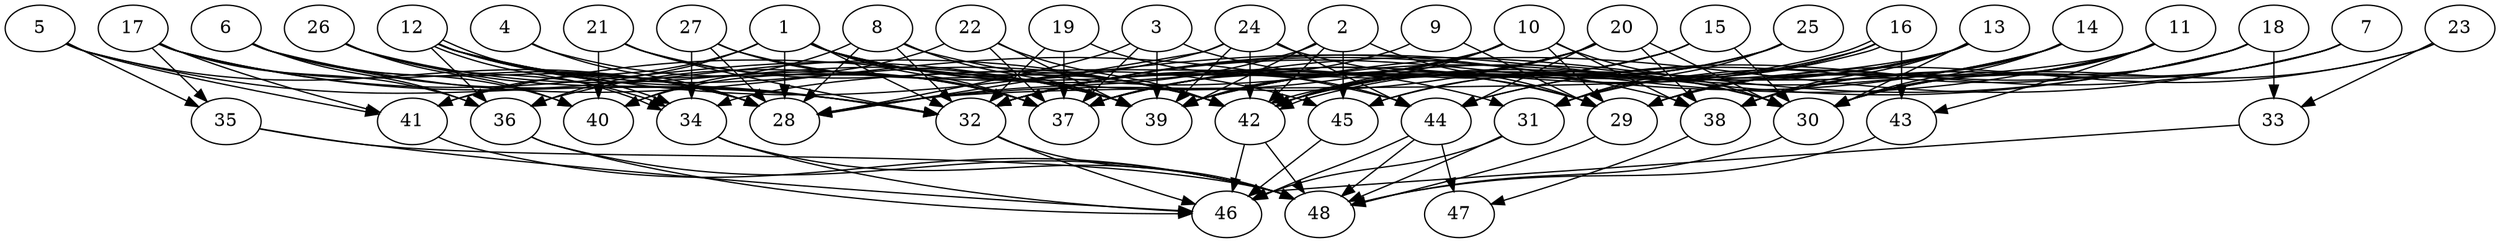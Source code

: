 // DAG (tier=3-complex, mode=data, n=48, ccr=0.539, fat=0.841, density=0.601, regular=0.240, jump=0.260, mindata=4194304, maxdata=33554432)
// DAG automatically generated by daggen at Sun Aug 24 16:33:35 2025
// /home/ermia/Project/Environments/daggen/bin/daggen --dot --ccr 0.539 --fat 0.841 --regular 0.240 --density 0.601 --jump 0.260 --mindata 4194304 --maxdata 33554432 -n 48 
digraph G {
  1 [size="2458363508417363968000", alpha="0.08", expect_size="1229181754208681984000"]
  1 -> 28 [size ="1457205228339200"]
  1 -> 29 [size ="1457205228339200"]
  1 -> 31 [size ="1457205228339200"]
  1 -> 32 [size ="1457205228339200"]
  1 -> 36 [size ="1457205228339200"]
  1 -> 37 [size ="1457205228339200"]
  1 -> 39 [size ="1457205228339200"]
  1 -> 41 [size ="1457205228339200"]
  1 -> 42 [size ="1457205228339200"]
  2 [size="4843710122774222848", alpha="0.18", expect_size="2421855061387111424"]
  2 -> 28 [size ="3271087433449472"]
  2 -> 29 [size ="3271087433449472"]
  2 -> 39 [size ="3271087433449472"]
  2 -> 42 [size ="3271087433449472"]
  2 -> 45 [size ="3271087433449472"]
  3 [size="4107019915949355565056", alpha="0.12", expect_size="2053509957974677782528"]
  3 -> 28 [size ="2051671660167168"]
  3 -> 29 [size ="2051671660167168"]
  3 -> 37 [size ="2051671660167168"]
  3 -> 39 [size ="2051671660167168"]
  4 [size="23291006414191564", alpha="0.07", expect_size="11645503207095782"]
  4 -> 28 [size ="889947422720000"]
  4 -> 37 [size ="889947422720000"]
  5 [size="6616999402764392448", alpha="0.18", expect_size="3308499701382196224"]
  5 -> 28 [size ="2603181825589248"]
  5 -> 32 [size ="2603181825589248"]
  5 -> 35 [size ="2603181825589248"]
  5 -> 41 [size ="2603181825589248"]
  6 [size="5824155123169461248", alpha="0.05", expect_size="2912077561584730624"]
  6 -> 28 [size ="5209797351702528"]
  6 -> 32 [size ="5209797351702528"]
  6 -> 36 [size ="5209797351702528"]
  6 -> 40 [size ="5209797351702528"]
  6 -> 44 [size ="5209797351702528"]
  7 [size="427862247568101824", alpha="0.14", expect_size="213931123784050912"]
  7 -> 30 [size ="7692857599066112"]
  7 -> 38 [size ="7692857599066112"]
  7 -> 39 [size ="7692857599066112"]
  7 -> 44 [size ="7692857599066112"]
  8 [size="119309961837528576", alpha="0.15", expect_size="59654980918764288"]
  8 -> 28 [size ="2166854487375872"]
  8 -> 30 [size ="2166854487375872"]
  8 -> 32 [size ="2166854487375872"]
  8 -> 39 [size ="2166854487375872"]
  8 -> 40 [size ="2166854487375872"]
  9 [size="9767805334613352448", alpha="0.06", expect_size="4883902667306676224"]
  9 -> 29 [size ="5670699008000000"]
  9 -> 32 [size ="5670699008000000"]
  10 [size="350935358774253760", alpha="0.06", expect_size="175467679387126880"]
  10 -> 29 [size ="7250777210880000"]
  10 -> 30 [size ="7250777210880000"]
  10 -> 32 [size ="7250777210880000"]
  10 -> 37 [size ="7250777210880000"]
  10 -> 38 [size ="7250777210880000"]
  10 -> 39 [size ="7250777210880000"]
  10 -> 41 [size ="7250777210880000"]
  10 -> 42 [size ="7250777210880000"]
  11 [size="7945830530918025216", alpha="0.16", expect_size="3972915265459012608"]
  11 -> 29 [size ="3433062150963200"]
  11 -> 30 [size ="3433062150963200"]
  11 -> 32 [size ="3433062150963200"]
  11 -> 34 [size ="3433062150963200"]
  11 -> 38 [size ="3433062150963200"]
  11 -> 43 [size ="3433062150963200"]
  12 [size="269800191009928608", alpha="0.10", expect_size="134900095504964304"]
  12 -> 28 [size ="210554899660800"]
  12 -> 32 [size ="210554899660800"]
  12 -> 34 [size ="210554899660800"]
  12 -> 34 [size ="210554899660800"]
  12 -> 36 [size ="210554899660800"]
  12 -> 37 [size ="210554899660800"]
  12 -> 38 [size ="210554899660800"]
  12 -> 42 [size ="210554899660800"]
  13 [size="768237038256485564416", alpha="0.18", expect_size="384118519128242782208"]
  13 -> 28 [size ="671047837810688"]
  13 -> 29 [size ="671047837810688"]
  13 -> 30 [size ="671047837810688"]
  13 -> 38 [size ="671047837810688"]
  13 -> 42 [size ="671047837810688"]
  13 -> 45 [size ="671047837810688"]
  14 [size="25377846353773102891008", alpha="0.15", expect_size="12688923176886551445504"]
  14 -> 29 [size ="6908649544876032"]
  14 -> 30 [size ="6908649544876032"]
  14 -> 32 [size ="6908649544876032"]
  14 -> 38 [size ="6908649544876032"]
  14 -> 39 [size ="6908649544876032"]
  15 [size="11074781314917765120", alpha="0.03", expect_size="5537390657458882560"]
  15 -> 30 [size ="5076450017280000"]
  15 -> 37 [size ="5076450017280000"]
  15 -> 39 [size ="5076450017280000"]
  15 -> 42 [size ="5076450017280000"]
  16 [size="6407196783064884707328", alpha="0.05", expect_size="3203598391532442353664"]
  16 -> 31 [size ="2759743349194752"]
  16 -> 37 [size ="2759743349194752"]
  16 -> 42 [size ="2759743349194752"]
  16 -> 42 [size ="2759743349194752"]
  16 -> 43 [size ="2759743349194752"]
  17 [size="34021658164427552", alpha="0.00", expect_size="17010829082213776"]
  17 -> 28 [size ="542253042892800"]
  17 -> 35 [size ="542253042892800"]
  17 -> 36 [size ="542253042892800"]
  17 -> 39 [size ="542253042892800"]
  17 -> 41 [size ="542253042892800"]
  17 -> 42 [size ="542253042892800"]
  18 [size="254816659789975232", alpha="0.05", expect_size="127408329894987616"]
  18 -> 30 [size ="4886754196717568"]
  18 -> 31 [size ="4886754196717568"]
  18 -> 32 [size ="4886754196717568"]
  18 -> 33 [size ="4886754196717568"]
  18 -> 37 [size ="4886754196717568"]
  18 -> 44 [size ="4886754196717568"]
  19 [size="6589046632575861260288", alpha="0.11", expect_size="3294523316287930630144"]
  19 -> 32 [size ="2811717654413312"]
  19 -> 37 [size ="2811717654413312"]
  19 -> 44 [size ="2811717654413312"]
  20 [size="8475768514781374316544", alpha="0.14", expect_size="4237884257390687158272"]
  20 -> 28 [size ="3325646201683968"]
  20 -> 30 [size ="3325646201683968"]
  20 -> 32 [size ="3325646201683968"]
  20 -> 37 [size ="3325646201683968"]
  20 -> 38 [size ="3325646201683968"]
  20 -> 42 [size ="3325646201683968"]
  20 -> 44 [size ="3325646201683968"]
  21 [size="18118038684304173694976", alpha="0.12", expect_size="9059019342152086847488"]
  21 -> 32 [size ="5518623619678208"]
  21 -> 37 [size ="5518623619678208"]
  21 -> 40 [size ="5518623619678208"]
  21 -> 42 [size ="5518623619678208"]
  22 [size="2362278617722057129984", alpha="0.01", expect_size="1181139308861028564992"]
  22 -> 37 [size ="1418983676837888"]
  22 -> 39 [size ="1418983676837888"]
  22 -> 40 [size ="1418983676837888"]
  22 -> 42 [size ="1418983676837888"]
  23 [size="107805660029994336", alpha="0.18", expect_size="53902830014997168"]
  23 -> 29 [size ="1978863240347648"]
  23 -> 30 [size ="1978863240347648"]
  23 -> 33 [size ="1978863240347648"]
  24 [size="6320690252833655619584", alpha="0.12", expect_size="3160345126416827809792"]
  24 -> 28 [size ="2734846732402688"]
  24 -> 30 [size ="2734846732402688"]
  24 -> 36 [size ="2734846732402688"]
  24 -> 39 [size ="2734846732402688"]
  24 -> 42 [size ="2734846732402688"]
  24 -> 44 [size ="2734846732402688"]
  25 [size="6987073939867091", alpha="0.14", expect_size="3493536969933545"]
  25 -> 31 [size ="148045517815808"]
  25 -> 39 [size ="148045517815808"]
  25 -> 42 [size ="148045517815808"]
  25 -> 45 [size ="148045517815808"]
  26 [size="6359626633985988231168", alpha="0.20", expect_size="3179813316992994115584"]
  26 -> 32 [size ="2746066604654592"]
  26 -> 34 [size ="2746066604654592"]
  26 -> 39 [size ="2746066604654592"]
  26 -> 40 [size ="2746066604654592"]
  27 [size="4287856195370008", alpha="0.14", expect_size="2143928097685004"]
  27 -> 28 [size ="517717505343488"]
  27 -> 34 [size ="517717505343488"]
  27 -> 37 [size ="517717505343488"]
  27 -> 45 [size ="517717505343488"]
  28 [size="24524056648724340", alpha="0.18", expect_size="12262028324362170"]
  29 [size="36652385275437599686656", alpha="0.06", expect_size="18326192637718799843328"]
  29 -> 48 [size ="8827237583290368"]
  30 [size="331783284921646976", alpha="0.03", expect_size="165891642460823488"]
  30 -> 48 [size ="5658056041955328"]
  31 [size="17076946780076122308608", alpha="0.04", expect_size="8538473390038061154304"]
  31 -> 46 [size ="5305139443269632"]
  31 -> 48 [size ="5305139443269632"]
  32 [size="2530684445760161792", alpha="0.10", expect_size="1265342222880080896"]
  32 -> 46 [size ="2940318538268672"]
  32 -> 48 [size ="2940318538268672"]
  33 [size="12573842209409875968", alpha="0.07", expect_size="6286921104704937984"]
  33 -> 46 [size ="7140220600320000"]
  34 [size="5018001227865145737216", alpha="0.11", expect_size="2509000613932572868608"]
  34 -> 46 [size ="2344825324044288"]
  34 -> 48 [size ="2344825324044288"]
  35 [size="897823319494034980864", alpha="0.07", expect_size="448911659747017490432"]
  35 -> 46 [size ="744532924694528"]
  35 -> 48 [size ="744532924694528"]
  36 [size="91411360383125888", alpha="0.08", expect_size="45705680191562944"]
  36 -> 46 [size ="2039358383194112"]
  36 -> 48 [size ="2039358383194112"]
  37 [size="240507083699824672", alpha="0.09", expect_size="120253541849912336"]
  38 [size="41812983163958768", alpha="0.08", expect_size="20906491581979384"]
  38 -> 47 [size ="4758833192763392"]
  39 [size="5957337929222248448", alpha="0.00", expect_size="2978668964611124224"]
  40 [size="21829997980185440288768", alpha="0.14", expect_size="10914998990092720144384"]
  41 [size="35754775047943489585152", alpha="0.08", expect_size="17877387523971744792576"]
  41 -> 48 [size ="8682524557443072"]
  42 [size="11629801698868647936", alpha="0.02", expect_size="5814900849434323968"]
  42 -> 46 [size ="7776405785935872"]
  42 -> 48 [size ="7776405785935872"]
  43 [size="23344962072855540", alpha="0.13", expect_size="11672481036427770"]
  43 -> 48 [size ="1074556559163392"]
  44 [size="28921506425737549185024", alpha="0.12", expect_size="14460753212868774592512"]
  44 -> 46 [size ="7537672436318208"]
  44 -> 47 [size ="7537672436318208"]
  44 -> 48 [size ="7537672436318208"]
  45 [size="6605255399083247403008", alpha="0.04", expect_size="3302627699541623701504"]
  45 -> 46 [size ="2816326900908032"]
  46 [size="17728816574816852115456", alpha="0.05", expect_size="8864408287408426057728"]
  47 [size="1532904296440397824000", alpha="0.01", expect_size="766452148220198912000"]
  48 [size="13530544103457355776", alpha="0.14", expect_size="6765272051728677888"]
}